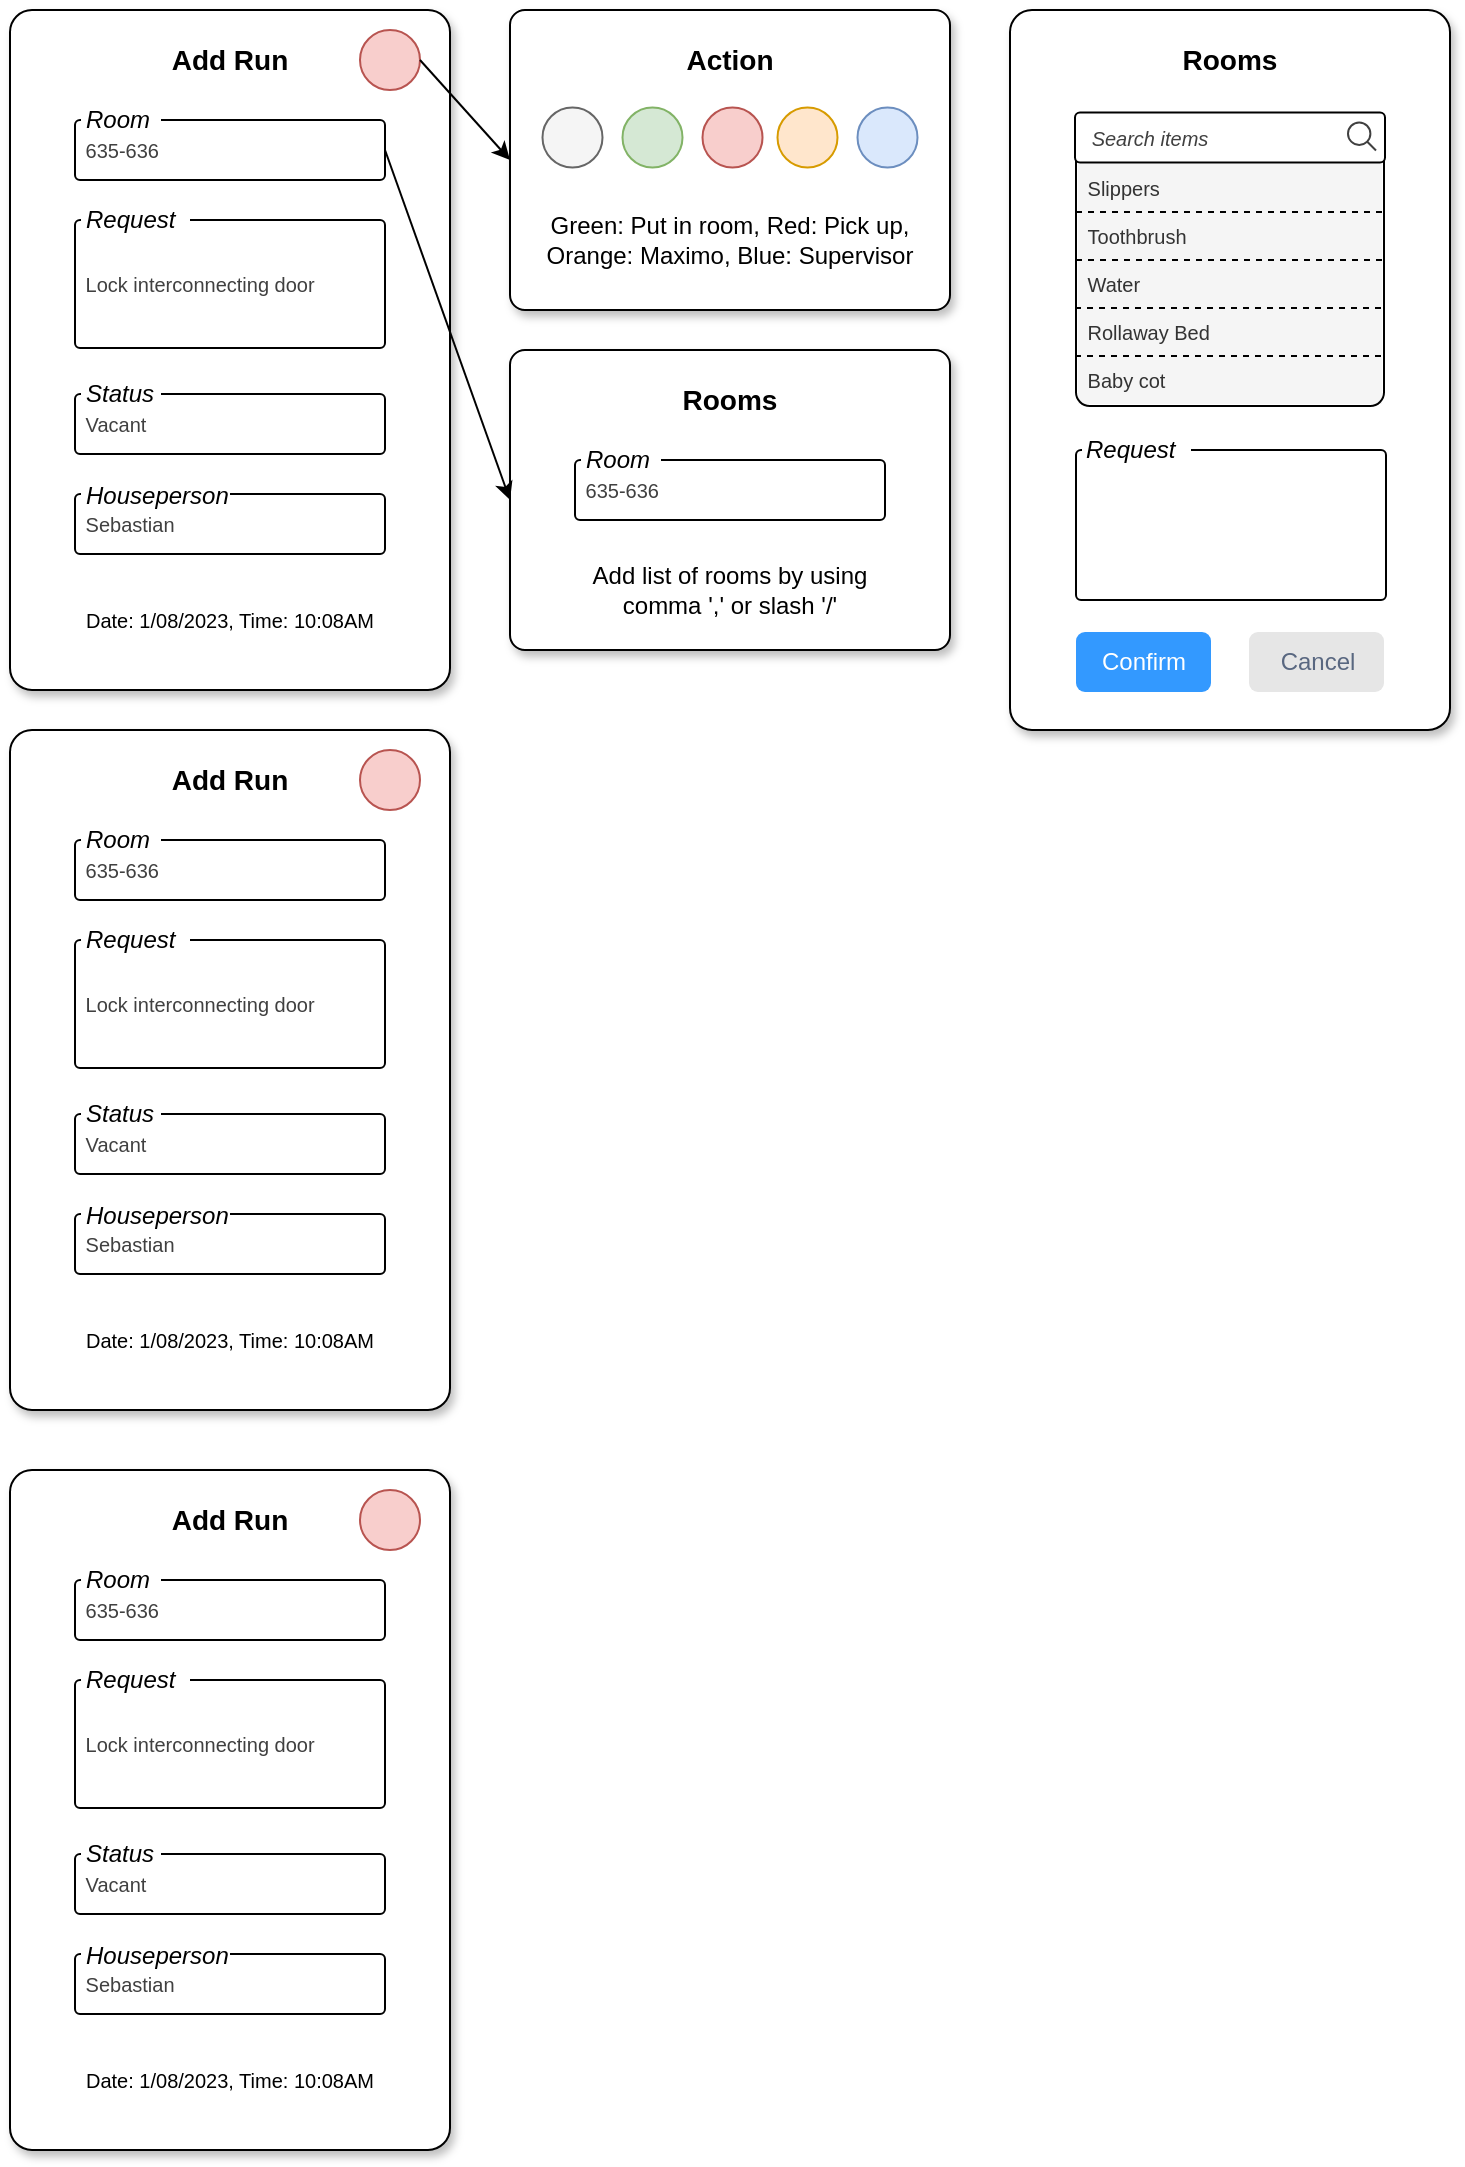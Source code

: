 <mxfile version="21.6.6" type="github">
  <diagram name="Page-1" id="ZM7KwN15TKdwrF_smxBT">
    <mxGraphModel dx="1405" dy="875" grid="1" gridSize="10" guides="1" tooltips="1" connect="1" arrows="1" fold="1" page="1" pageScale="1" pageWidth="850" pageHeight="1100" math="0" shadow="0">
      <root>
        <mxCell id="0" />
        <mxCell id="1" parent="0" />
        <mxCell id="_Z4h8GkDupGTbP3zN5XG-1" value="" style="rounded=1;whiteSpace=wrap;html=1;arcSize=5;glass=0;shadow=1;" vertex="1" parent="1">
          <mxGeometry x="40" y="40" width="220" height="340" as="geometry" />
        </mxCell>
        <mxCell id="_Z4h8GkDupGTbP3zN5XG-2" value="Add Run" style="text;html=1;strokeColor=none;fillColor=none;align=center;verticalAlign=middle;whiteSpace=wrap;rounded=0;fontStyle=1;fontSize=14;" vertex="1" parent="1">
          <mxGeometry x="110" y="50" width="80" height="30" as="geometry" />
        </mxCell>
        <mxCell id="_Z4h8GkDupGTbP3zN5XG-3" value="&amp;nbsp;635-636" style="rounded=1;whiteSpace=wrap;html=1;arcSize=5;absoluteArcSize=1;align=left;fontColor=#404040;fontSize=10;" vertex="1" parent="1">
          <mxGeometry x="72.5" y="95" width="155" height="30" as="geometry" />
        </mxCell>
        <mxCell id="_Z4h8GkDupGTbP3zN5XG-5" value="Room" style="text;html=1;strokeColor=none;fillColor=default;align=left;verticalAlign=middle;whiteSpace=wrap;rounded=0;fontStyle=2" vertex="1" parent="1">
          <mxGeometry x="75.5" y="90" width="40" height="10" as="geometry" />
        </mxCell>
        <mxCell id="_Z4h8GkDupGTbP3zN5XG-6" value="&amp;nbsp;Lock interconnecting door" style="rounded=1;whiteSpace=wrap;html=1;arcSize=5;absoluteArcSize=1;align=left;verticalAlign=middle;fontColor=#404040;fontSize=10;" vertex="1" parent="1">
          <mxGeometry x="72.5" y="145" width="155" height="64" as="geometry" />
        </mxCell>
        <mxCell id="_Z4h8GkDupGTbP3zN5XG-7" value="Request" style="text;html=1;strokeColor=none;fillColor=default;align=left;verticalAlign=middle;whiteSpace=wrap;rounded=0;fontStyle=2" vertex="1" parent="1">
          <mxGeometry x="75.5" y="140" width="54.5" height="10" as="geometry" />
        </mxCell>
        <mxCell id="_Z4h8GkDupGTbP3zN5XG-8" value="&amp;nbsp;Vacant" style="rounded=1;whiteSpace=wrap;html=1;arcSize=5;absoluteArcSize=1;align=left;fontColor=#404040;fontSize=10;" vertex="1" parent="1">
          <mxGeometry x="72.5" y="232" width="155" height="30" as="geometry" />
        </mxCell>
        <mxCell id="_Z4h8GkDupGTbP3zN5XG-9" value="Status" style="text;html=1;strokeColor=none;fillColor=default;align=left;verticalAlign=middle;whiteSpace=wrap;rounded=0;fontStyle=2" vertex="1" parent="1">
          <mxGeometry x="75.5" y="227" width="40" height="10" as="geometry" />
        </mxCell>
        <mxCell id="_Z4h8GkDupGTbP3zN5XG-10" value="&amp;nbsp;Sebastian" style="rounded=1;whiteSpace=wrap;html=1;arcSize=5;absoluteArcSize=1;align=left;fontColor=#404040;fontSize=10;" vertex="1" parent="1">
          <mxGeometry x="72.5" y="282" width="155" height="30" as="geometry" />
        </mxCell>
        <mxCell id="_Z4h8GkDupGTbP3zN5XG-11" value="Houseperson" style="text;html=1;strokeColor=none;fillColor=default;align=left;verticalAlign=middle;whiteSpace=wrap;rounded=0;fontStyle=2" vertex="1" parent="1">
          <mxGeometry x="75.5" y="276" width="74.5" height="13" as="geometry" />
        </mxCell>
        <mxCell id="_Z4h8GkDupGTbP3zN5XG-12" value="Date: 1/08/2023, Time: 10:08AM" style="text;html=1;strokeColor=none;fillColor=none;align=center;verticalAlign=middle;whiteSpace=wrap;rounded=0;fontSize=10;" vertex="1" parent="1">
          <mxGeometry x="55" y="330" width="190" height="30" as="geometry" />
        </mxCell>
        <mxCell id="_Z4h8GkDupGTbP3zN5XG-13" value="" style="ellipse;whiteSpace=wrap;html=1;aspect=fixed;fillColor=#f8cecc;strokeColor=#b85450;" vertex="1" parent="1">
          <mxGeometry x="215" y="50" width="30" height="30" as="geometry" />
        </mxCell>
        <mxCell id="_Z4h8GkDupGTbP3zN5XG-14" value="" style="rounded=1;whiteSpace=wrap;html=1;arcSize=5;glass=0;shadow=1;" vertex="1" parent="1">
          <mxGeometry x="40" y="400" width="220" height="340" as="geometry" />
        </mxCell>
        <mxCell id="_Z4h8GkDupGTbP3zN5XG-15" value="Add Run" style="text;html=1;strokeColor=none;fillColor=none;align=center;verticalAlign=middle;whiteSpace=wrap;rounded=0;fontStyle=1;fontSize=14;" vertex="1" parent="1">
          <mxGeometry x="110" y="410" width="80" height="30" as="geometry" />
        </mxCell>
        <mxCell id="_Z4h8GkDupGTbP3zN5XG-16" value="&amp;nbsp;635-636" style="rounded=1;whiteSpace=wrap;html=1;arcSize=5;absoluteArcSize=1;align=left;fontColor=#404040;fontSize=10;" vertex="1" parent="1">
          <mxGeometry x="72.5" y="455" width="155" height="30" as="geometry" />
        </mxCell>
        <mxCell id="_Z4h8GkDupGTbP3zN5XG-17" value="Room" style="text;html=1;strokeColor=none;fillColor=default;align=left;verticalAlign=middle;whiteSpace=wrap;rounded=0;fontStyle=2" vertex="1" parent="1">
          <mxGeometry x="75.5" y="450" width="40" height="10" as="geometry" />
        </mxCell>
        <mxCell id="_Z4h8GkDupGTbP3zN5XG-18" value="&amp;nbsp;Lock interconnecting door" style="rounded=1;whiteSpace=wrap;html=1;arcSize=5;absoluteArcSize=1;align=left;verticalAlign=middle;fontColor=#404040;fontSize=10;" vertex="1" parent="1">
          <mxGeometry x="72.5" y="505" width="155" height="64" as="geometry" />
        </mxCell>
        <mxCell id="_Z4h8GkDupGTbP3zN5XG-19" value="Request" style="text;html=1;strokeColor=none;fillColor=default;align=left;verticalAlign=middle;whiteSpace=wrap;rounded=0;fontStyle=2" vertex="1" parent="1">
          <mxGeometry x="75.5" y="500" width="54.5" height="10" as="geometry" />
        </mxCell>
        <mxCell id="_Z4h8GkDupGTbP3zN5XG-20" value="&amp;nbsp;Vacant" style="rounded=1;whiteSpace=wrap;html=1;arcSize=5;absoluteArcSize=1;align=left;fontColor=#404040;fontSize=10;" vertex="1" parent="1">
          <mxGeometry x="72.5" y="592" width="155" height="30" as="geometry" />
        </mxCell>
        <mxCell id="_Z4h8GkDupGTbP3zN5XG-21" value="Status" style="text;html=1;strokeColor=none;fillColor=default;align=left;verticalAlign=middle;whiteSpace=wrap;rounded=0;fontStyle=2" vertex="1" parent="1">
          <mxGeometry x="75.5" y="587" width="40" height="10" as="geometry" />
        </mxCell>
        <mxCell id="_Z4h8GkDupGTbP3zN5XG-22" value="&amp;nbsp;Sebastian" style="rounded=1;whiteSpace=wrap;html=1;arcSize=5;absoluteArcSize=1;align=left;fontColor=#404040;fontSize=10;" vertex="1" parent="1">
          <mxGeometry x="72.5" y="642" width="155" height="30" as="geometry" />
        </mxCell>
        <mxCell id="_Z4h8GkDupGTbP3zN5XG-23" value="Houseperson" style="text;html=1;strokeColor=none;fillColor=default;align=left;verticalAlign=middle;whiteSpace=wrap;rounded=0;fontStyle=2" vertex="1" parent="1">
          <mxGeometry x="75.5" y="636" width="74.5" height="13" as="geometry" />
        </mxCell>
        <mxCell id="_Z4h8GkDupGTbP3zN5XG-24" value="Date: 1/08/2023, Time: 10:08AM" style="text;html=1;strokeColor=none;fillColor=none;align=center;verticalAlign=middle;whiteSpace=wrap;rounded=0;fontSize=10;" vertex="1" parent="1">
          <mxGeometry x="55" y="690" width="190" height="30" as="geometry" />
        </mxCell>
        <mxCell id="_Z4h8GkDupGTbP3zN5XG-25" value="" style="ellipse;whiteSpace=wrap;html=1;aspect=fixed;fillColor=#f8cecc;strokeColor=#b85450;" vertex="1" parent="1">
          <mxGeometry x="215" y="410" width="30" height="30" as="geometry" />
        </mxCell>
        <mxCell id="_Z4h8GkDupGTbP3zN5XG-26" value="" style="rounded=1;whiteSpace=wrap;html=1;arcSize=5;glass=0;shadow=1;" vertex="1" parent="1">
          <mxGeometry x="40" y="770" width="220" height="340" as="geometry" />
        </mxCell>
        <mxCell id="_Z4h8GkDupGTbP3zN5XG-27" value="Add Run" style="text;html=1;strokeColor=none;fillColor=none;align=center;verticalAlign=middle;whiteSpace=wrap;rounded=0;fontStyle=1;fontSize=14;" vertex="1" parent="1">
          <mxGeometry x="110" y="780" width="80" height="30" as="geometry" />
        </mxCell>
        <mxCell id="_Z4h8GkDupGTbP3zN5XG-28" value="&amp;nbsp;635-636" style="rounded=1;whiteSpace=wrap;html=1;arcSize=5;absoluteArcSize=1;align=left;fontColor=#404040;fontSize=10;" vertex="1" parent="1">
          <mxGeometry x="72.5" y="825" width="155" height="30" as="geometry" />
        </mxCell>
        <mxCell id="_Z4h8GkDupGTbP3zN5XG-29" value="Room" style="text;html=1;strokeColor=none;fillColor=default;align=left;verticalAlign=middle;whiteSpace=wrap;rounded=0;fontStyle=2" vertex="1" parent="1">
          <mxGeometry x="75.5" y="820" width="40" height="10" as="geometry" />
        </mxCell>
        <mxCell id="_Z4h8GkDupGTbP3zN5XG-30" value="&amp;nbsp;Lock interconnecting door" style="rounded=1;whiteSpace=wrap;html=1;arcSize=5;absoluteArcSize=1;align=left;verticalAlign=middle;fontColor=#404040;fontSize=10;" vertex="1" parent="1">
          <mxGeometry x="72.5" y="875" width="155" height="64" as="geometry" />
        </mxCell>
        <mxCell id="_Z4h8GkDupGTbP3zN5XG-31" value="Request" style="text;html=1;strokeColor=none;fillColor=default;align=left;verticalAlign=middle;whiteSpace=wrap;rounded=0;fontStyle=2" vertex="1" parent="1">
          <mxGeometry x="75.5" y="870" width="54.5" height="10" as="geometry" />
        </mxCell>
        <mxCell id="_Z4h8GkDupGTbP3zN5XG-32" value="&amp;nbsp;Vacant" style="rounded=1;whiteSpace=wrap;html=1;arcSize=5;absoluteArcSize=1;align=left;fontColor=#404040;fontSize=10;" vertex="1" parent="1">
          <mxGeometry x="72.5" y="962" width="155" height="30" as="geometry" />
        </mxCell>
        <mxCell id="_Z4h8GkDupGTbP3zN5XG-33" value="Status" style="text;html=1;strokeColor=none;fillColor=default;align=left;verticalAlign=middle;whiteSpace=wrap;rounded=0;fontStyle=2" vertex="1" parent="1">
          <mxGeometry x="75.5" y="957" width="40" height="10" as="geometry" />
        </mxCell>
        <mxCell id="_Z4h8GkDupGTbP3zN5XG-34" value="&amp;nbsp;Sebastian" style="rounded=1;whiteSpace=wrap;html=1;arcSize=5;absoluteArcSize=1;align=left;fontColor=#404040;fontSize=10;" vertex="1" parent="1">
          <mxGeometry x="72.5" y="1012" width="155" height="30" as="geometry" />
        </mxCell>
        <mxCell id="_Z4h8GkDupGTbP3zN5XG-35" value="Houseperson" style="text;html=1;strokeColor=none;fillColor=default;align=left;verticalAlign=middle;whiteSpace=wrap;rounded=0;fontStyle=2" vertex="1" parent="1">
          <mxGeometry x="75.5" y="1006" width="74.5" height="13" as="geometry" />
        </mxCell>
        <mxCell id="_Z4h8GkDupGTbP3zN5XG-36" value="Date: 1/08/2023, Time: 10:08AM" style="text;html=1;strokeColor=none;fillColor=none;align=center;verticalAlign=middle;whiteSpace=wrap;rounded=0;fontSize=10;" vertex="1" parent="1">
          <mxGeometry x="55" y="1060" width="190" height="30" as="geometry" />
        </mxCell>
        <mxCell id="_Z4h8GkDupGTbP3zN5XG-37" value="" style="ellipse;whiteSpace=wrap;html=1;aspect=fixed;fillColor=#f8cecc;strokeColor=#b85450;" vertex="1" parent="1">
          <mxGeometry x="215" y="780" width="30" height="30" as="geometry" />
        </mxCell>
        <mxCell id="_Z4h8GkDupGTbP3zN5XG-38" value="" style="rounded=1;whiteSpace=wrap;html=1;arcSize=5;glass=0;shadow=1;" vertex="1" parent="1">
          <mxGeometry x="290" y="210" width="220" height="150" as="geometry" />
        </mxCell>
        <mxCell id="_Z4h8GkDupGTbP3zN5XG-39" value="Rooms" style="text;html=1;strokeColor=none;fillColor=none;align=center;verticalAlign=middle;whiteSpace=wrap;rounded=0;fontStyle=1;fontSize=14;" vertex="1" parent="1">
          <mxGeometry x="360" y="220" width="80" height="30" as="geometry" />
        </mxCell>
        <mxCell id="_Z4h8GkDupGTbP3zN5XG-51" value="&amp;nbsp;635-636" style="rounded=1;whiteSpace=wrap;html=1;arcSize=5;absoluteArcSize=1;align=left;fontColor=#404040;fontSize=10;" vertex="1" parent="1">
          <mxGeometry x="322.5" y="265" width="155" height="30" as="geometry" />
        </mxCell>
        <mxCell id="_Z4h8GkDupGTbP3zN5XG-50" value="" style="endArrow=classic;html=1;rounded=0;exitX=1;exitY=0.5;exitDx=0;exitDy=0;entryX=0;entryY=0.5;entryDx=0;entryDy=0;" edge="1" parent="1" source="_Z4h8GkDupGTbP3zN5XG-3" target="_Z4h8GkDupGTbP3zN5XG-38">
          <mxGeometry width="50" height="50" relative="1" as="geometry">
            <mxPoint x="310" y="330" as="sourcePoint" />
            <mxPoint x="360" y="280" as="targetPoint" />
          </mxGeometry>
        </mxCell>
        <mxCell id="_Z4h8GkDupGTbP3zN5XG-41" value="Room" style="text;html=1;strokeColor=none;fillColor=default;align=left;verticalAlign=middle;whiteSpace=wrap;rounded=0;fontStyle=2" vertex="1" parent="1">
          <mxGeometry x="325.5" y="260" width="40" height="10" as="geometry" />
        </mxCell>
        <mxCell id="_Z4h8GkDupGTbP3zN5XG-52" value="Add list of rooms by using comma &#39;,&#39; or slash &#39;/&#39;" style="text;html=1;strokeColor=none;fillColor=none;align=center;verticalAlign=middle;whiteSpace=wrap;rounded=0;" vertex="1" parent="1">
          <mxGeometry x="330" y="315" width="140" height="30" as="geometry" />
        </mxCell>
        <mxCell id="_Z4h8GkDupGTbP3zN5XG-53" value="" style="rounded=1;whiteSpace=wrap;html=1;arcSize=5;glass=0;shadow=1;" vertex="1" parent="1">
          <mxGeometry x="290" y="40" width="220" height="150" as="geometry" />
        </mxCell>
        <mxCell id="_Z4h8GkDupGTbP3zN5XG-54" value="Action" style="text;html=1;strokeColor=none;fillColor=none;align=center;verticalAlign=middle;whiteSpace=wrap;rounded=0;fontStyle=1;fontSize=14;" vertex="1" parent="1">
          <mxGeometry x="360" y="50" width="80" height="30" as="geometry" />
        </mxCell>
        <mxCell id="_Z4h8GkDupGTbP3zN5XG-57" value="Green: Put in room, Red: Pick up, Orange: Maximo, Blue: Supervisor" style="text;html=1;strokeColor=none;fillColor=none;align=center;verticalAlign=middle;whiteSpace=wrap;rounded=0;" vertex="1" parent="1">
          <mxGeometry x="300" y="140" width="200" height="30" as="geometry" />
        </mxCell>
        <mxCell id="_Z4h8GkDupGTbP3zN5XG-63" value="" style="ellipse;whiteSpace=wrap;html=1;aspect=fixed;fillColor=#d5e8d4;strokeColor=#82b366;" vertex="1" parent="1">
          <mxGeometry x="346.25" y="88.75" width="30" height="30" as="geometry" />
        </mxCell>
        <mxCell id="_Z4h8GkDupGTbP3zN5XG-64" value="" style="ellipse;whiteSpace=wrap;html=1;aspect=fixed;fillColor=#f8cecc;strokeColor=#b85450;" vertex="1" parent="1">
          <mxGeometry x="386.25" y="88.75" width="30" height="30" as="geometry" />
        </mxCell>
        <mxCell id="_Z4h8GkDupGTbP3zN5XG-65" value="" style="ellipse;whiteSpace=wrap;html=1;aspect=fixed;fillColor=#ffe6cc;strokeColor=#d79b00;" vertex="1" parent="1">
          <mxGeometry x="423.75" y="88.75" width="30" height="30" as="geometry" />
        </mxCell>
        <mxCell id="_Z4h8GkDupGTbP3zN5XG-66" value="" style="ellipse;whiteSpace=wrap;html=1;aspect=fixed;fillColor=#dae8fc;strokeColor=#6c8ebf;" vertex="1" parent="1">
          <mxGeometry x="463.75" y="88.75" width="30" height="30" as="geometry" />
        </mxCell>
        <mxCell id="_Z4h8GkDupGTbP3zN5XG-67" value="" style="endArrow=classic;html=1;rounded=0;exitX=1;exitY=0.5;exitDx=0;exitDy=0;entryX=0;entryY=0.5;entryDx=0;entryDy=0;" edge="1" parent="1" source="_Z4h8GkDupGTbP3zN5XG-13" target="_Z4h8GkDupGTbP3zN5XG-53">
          <mxGeometry width="50" height="50" relative="1" as="geometry">
            <mxPoint x="280" y="70" as="sourcePoint" />
            <mxPoint x="330" y="20" as="targetPoint" />
          </mxGeometry>
        </mxCell>
        <mxCell id="_Z4h8GkDupGTbP3zN5XG-68" value="" style="rounded=1;whiteSpace=wrap;html=1;arcSize=5;glass=0;shadow=1;" vertex="1" parent="1">
          <mxGeometry x="540" y="40" width="220" height="360" as="geometry" />
        </mxCell>
        <mxCell id="_Z4h8GkDupGTbP3zN5XG-93" value="&amp;nbsp;Baby cot" style="text;html=1;align=left;verticalAlign=middle;whiteSpace=wrap;rounded=0;fontSize=10;shadow=0;glass=0;fillColor=#f5f5f5;fontColor=#333333;strokeColor=none;" vertex="1" parent="1">
          <mxGeometry x="574" y="213" width="152" height="24" as="geometry" />
        </mxCell>
        <mxCell id="_Z4h8GkDupGTbP3zN5XG-69" value="Rooms" style="text;html=1;strokeColor=none;fillColor=none;align=center;verticalAlign=middle;whiteSpace=wrap;rounded=0;fontStyle=1;fontSize=14;" vertex="1" parent="1">
          <mxGeometry x="610" y="50" width="80" height="30" as="geometry" />
        </mxCell>
        <mxCell id="_Z4h8GkDupGTbP3zN5XG-73" value="" style="rounded=1;whiteSpace=wrap;html=1;arcSize=5;absoluteArcSize=1;align=left;verticalAlign=middle;fontColor=#404040;fontSize=10;" vertex="1" parent="1">
          <mxGeometry x="573" y="260" width="155" height="75" as="geometry" />
        </mxCell>
        <mxCell id="_Z4h8GkDupGTbP3zN5XG-77" value="" style="rounded=1;whiteSpace=wrap;html=1;shadow=0;glass=0;arcSize=5;fillColor=none;" vertex="1" parent="1">
          <mxGeometry x="573" y="100" width="154" height="138" as="geometry" />
        </mxCell>
        <mxCell id="_Z4h8GkDupGTbP3zN5XG-74" value="Request" style="text;html=1;strokeColor=none;fillColor=default;align=left;verticalAlign=middle;whiteSpace=wrap;rounded=0;fontStyle=2" vertex="1" parent="1">
          <mxGeometry x="576" y="255" width="54.5" height="10" as="geometry" />
        </mxCell>
        <mxCell id="_Z4h8GkDupGTbP3zN5XG-76" value="" style="rounded=1;whiteSpace=wrap;html=1;arcSize=5;absoluteArcSize=1;align=left;verticalAlign=middle;fontColor=#404040;fontSize=10;" vertex="1" parent="1">
          <mxGeometry x="572.5" y="91.25" width="155" height="25" as="geometry" />
        </mxCell>
        <mxCell id="_Z4h8GkDupGTbP3zN5XG-72" value="Search items" style="text;html=1;strokeColor=none;fillColor=none;align=center;verticalAlign=middle;whiteSpace=wrap;rounded=0;fontSize=10;fontColor=#404040;fontStyle=2" vertex="1" parent="1">
          <mxGeometry x="570" y="90" width="80" height="27.5" as="geometry" />
        </mxCell>
        <mxCell id="_Z4h8GkDupGTbP3zN5XG-75" value="" style="html=1;verticalLabelPosition=bottom;align=center;labelBackgroundColor=#ffffff;verticalAlign=top;strokeWidth=1;strokeColor=#404040;shadow=0;dashed=0;shape=mxgraph.ios7.icons.looking_glass;" vertex="1" parent="1">
          <mxGeometry x="709" y="96.25" width="14" height="14" as="geometry" />
        </mxCell>
        <mxCell id="_Z4h8GkDupGTbP3zN5XG-78" value="Confirm" style="rounded=1;fillColor=#3399FF;strokeColor=none;html=1;whiteSpace=wrap;fontColor=#ffffff;align=center;verticalAlign=middle;fontStyle=0;fontSize=12;sketch=0;" vertex="1" parent="1">
          <mxGeometry x="573" y="351" width="67.5" height="30" as="geometry" />
        </mxCell>
        <mxCell id="_Z4h8GkDupGTbP3zN5XG-79" value="Cancel" style="rounded=1;fillColor=#E6E6E6;strokeColor=none;html=1;whiteSpace=wrap;fontColor=#596780;align=center;verticalAlign=middle;fontStyle=0;fontSize=12;sketch=0;" vertex="1" parent="1">
          <mxGeometry x="659.5" y="351" width="67.5" height="30" as="geometry" />
        </mxCell>
        <mxCell id="_Z4h8GkDupGTbP3zN5XG-80" value="&amp;nbsp;Slippers" style="text;html=1;align=left;verticalAlign=middle;whiteSpace=wrap;rounded=0;fontSize=10;shadow=0;glass=0;fillColor=#f5f5f5;fontColor=#333333;strokeColor=none;dashed=1;dashPattern=12 12;" vertex="1" parent="1">
          <mxGeometry x="574" y="117" width="152" height="24" as="geometry" />
        </mxCell>
        <mxCell id="_Z4h8GkDupGTbP3zN5XG-85" value="&amp;nbsp;Toothbrush" style="text;html=1;align=left;verticalAlign=middle;whiteSpace=wrap;rounded=0;fontSize=10;shadow=0;glass=0;fillColor=#f5f5f5;fontColor=#333333;strokeColor=none;" vertex="1" parent="1">
          <mxGeometry x="574" y="141" width="152" height="24" as="geometry" />
        </mxCell>
        <mxCell id="_Z4h8GkDupGTbP3zN5XG-86" value="&amp;nbsp;Water" style="text;html=1;align=left;verticalAlign=middle;whiteSpace=wrap;rounded=0;fontSize=10;shadow=0;glass=0;fillColor=#f5f5f5;fontColor=#333333;strokeColor=none;" vertex="1" parent="1">
          <mxGeometry x="574" y="165" width="152" height="24" as="geometry" />
        </mxCell>
        <mxCell id="_Z4h8GkDupGTbP3zN5XG-91" value="&amp;nbsp;Rollaway Bed" style="text;html=1;align=left;verticalAlign=middle;whiteSpace=wrap;rounded=0;fontSize=10;shadow=0;glass=0;fillColor=#f5f5f5;fontColor=#333333;strokeColor=none;" vertex="1" parent="1">
          <mxGeometry x="574" y="189" width="152" height="24" as="geometry" />
        </mxCell>
        <mxCell id="_Z4h8GkDupGTbP3zN5XG-88" value="" style="line;strokeWidth=1;html=1;dashed=1;" vertex="1" parent="1">
          <mxGeometry x="573" y="136" width="154" height="10" as="geometry" />
        </mxCell>
        <mxCell id="_Z4h8GkDupGTbP3zN5XG-89" value="" style="line;strokeWidth=1;html=1;dashed=1;" vertex="1" parent="1">
          <mxGeometry x="573" y="160" width="154" height="10" as="geometry" />
        </mxCell>
        <mxCell id="_Z4h8GkDupGTbP3zN5XG-90" value="" style="line;strokeWidth=1;html=1;dashed=1;" vertex="1" parent="1">
          <mxGeometry x="572.5" y="184" width="154" height="10" as="geometry" />
        </mxCell>
        <mxCell id="_Z4h8GkDupGTbP3zN5XG-92" value="" style="line;strokeWidth=1;html=1;dashed=1;" vertex="1" parent="1">
          <mxGeometry x="572.5" y="208" width="154" height="10" as="geometry" />
        </mxCell>
        <mxCell id="_Z4h8GkDupGTbP3zN5XG-94" value="" style="ellipse;whiteSpace=wrap;html=1;aspect=fixed;fillColor=#f5f5f5;strokeColor=#666666;fontColor=#333333;" vertex="1" parent="1">
          <mxGeometry x="306.25" y="88.75" width="30" height="30" as="geometry" />
        </mxCell>
      </root>
    </mxGraphModel>
  </diagram>
</mxfile>
